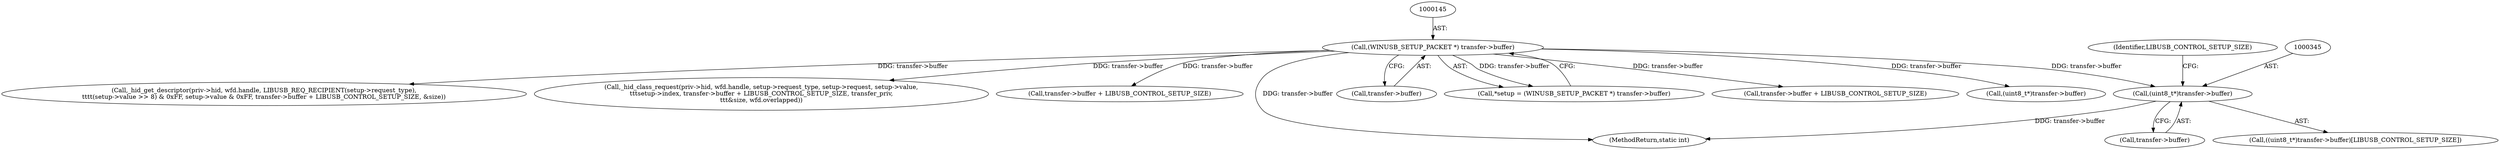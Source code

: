 digraph "1_Chrome_ac149a8d4371c0e01e0934fdd57b09e86f96b5b9_25@pointer" {
"1000344" [label="(Call,(uint8_t*)transfer->buffer)"];
"1000144" [label="(Call,(WINUSB_SETUP_PACKET *) transfer->buffer)"];
"1000144" [label="(Call,(WINUSB_SETUP_PACKET *) transfer->buffer)"];
"1000343" [label="(Call,((uint8_t*)transfer->buffer)[LIBUSB_CONTROL_SETUP_SIZE])"];
"1000276" [label="(Call,transfer->buffer + LIBUSB_CONTROL_SETUP_SIZE)"];
"1000303" [label="(Call,(uint8_t*)transfer->buffer)"];
"1000253" [label="(Call,_hid_get_descriptor(priv->hid, wfd.handle, LIBUSB_REQ_RECIPIENT(setup->request_type),\n\t\t\t\t(setup->value >> 8) & 0xFF, setup->value & 0xFF, transfer->buffer + LIBUSB_CONTROL_SETUP_SIZE, &size))"];
"1000390" [label="(Call,_hid_class_request(priv->hid, wfd.handle, setup->request_type, setup->request, setup->value,\n\t\t\tsetup->index, transfer->buffer + LIBUSB_CONTROL_SETUP_SIZE, transfer_priv,\n\t\t\t&size, wfd.overlapped))"];
"1000409" [label="(Call,transfer->buffer + LIBUSB_CONTROL_SETUP_SIZE)"];
"1000477" [label="(MethodReturn,static int)"];
"1000146" [label="(Call,transfer->buffer)"];
"1000142" [label="(Call,*setup = (WINUSB_SETUP_PACKET *) transfer->buffer)"];
"1000344" [label="(Call,(uint8_t*)transfer->buffer)"];
"1000346" [label="(Call,transfer->buffer)"];
"1000349" [label="(Identifier,LIBUSB_CONTROL_SETUP_SIZE)"];
"1000344" -> "1000343"  [label="AST: "];
"1000344" -> "1000346"  [label="CFG: "];
"1000345" -> "1000344"  [label="AST: "];
"1000346" -> "1000344"  [label="AST: "];
"1000349" -> "1000344"  [label="CFG: "];
"1000344" -> "1000477"  [label="DDG: transfer->buffer"];
"1000144" -> "1000344"  [label="DDG: transfer->buffer"];
"1000144" -> "1000142"  [label="AST: "];
"1000144" -> "1000146"  [label="CFG: "];
"1000145" -> "1000144"  [label="AST: "];
"1000146" -> "1000144"  [label="AST: "];
"1000142" -> "1000144"  [label="CFG: "];
"1000144" -> "1000477"  [label="DDG: transfer->buffer"];
"1000144" -> "1000142"  [label="DDG: transfer->buffer"];
"1000144" -> "1000253"  [label="DDG: transfer->buffer"];
"1000144" -> "1000276"  [label="DDG: transfer->buffer"];
"1000144" -> "1000303"  [label="DDG: transfer->buffer"];
"1000144" -> "1000390"  [label="DDG: transfer->buffer"];
"1000144" -> "1000409"  [label="DDG: transfer->buffer"];
}
